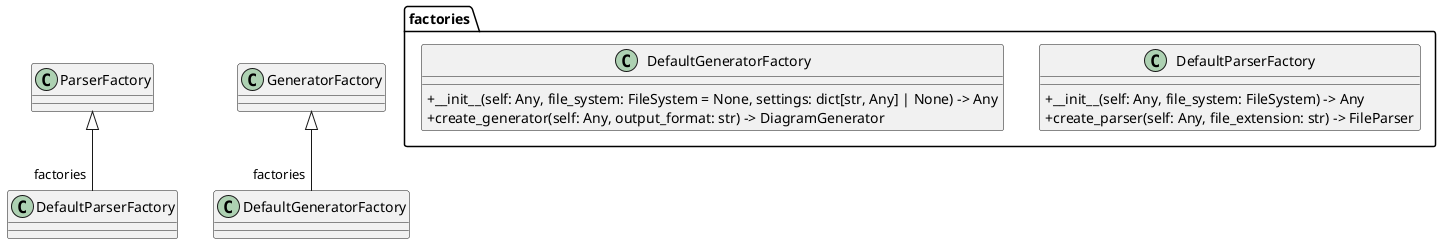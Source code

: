 @startuml
skinparam classAttributeIconSize 0

package "factories" {
  class DefaultParserFactory {
    +__init__(self: Any, file_system: FileSystem) -> Any
    +create_parser(self: Any, file_extension: str) -> FileParser
  }
  class DefaultGeneratorFactory {
    +__init__(self: Any, file_system: FileSystem = None, settings: dict[str, Any] | None) -> Any
    +create_generator(self: Any, output_format: str) -> DiagramGenerator
  }
}

' Relationships
ParserFactory <|-- "factories".DefaultParserFactory
GeneratorFactory <|-- "factories".DefaultGeneratorFactory
@enduml